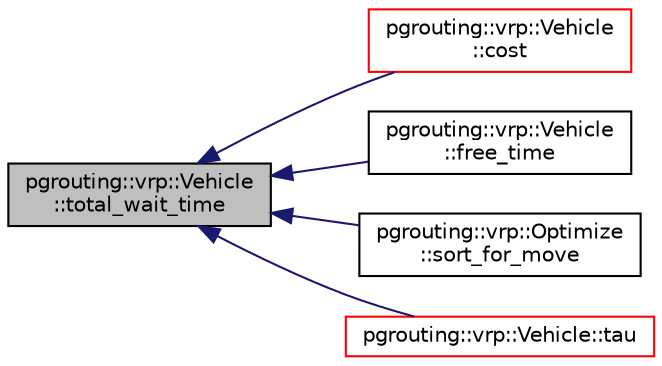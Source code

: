 digraph "pgrouting::vrp::Vehicle::total_wait_time"
{
  edge [fontname="Helvetica",fontsize="10",labelfontname="Helvetica",labelfontsize="10"];
  node [fontname="Helvetica",fontsize="10",shape=record];
  rankdir="LR";
  Node700 [label="pgrouting::vrp::Vehicle\l::total_wait_time",height=0.2,width=0.4,color="black", fillcolor="grey75", style="filled", fontcolor="black"];
  Node700 -> Node701 [dir="back",color="midnightblue",fontsize="10",style="solid",fontname="Helvetica"];
  Node701 [label="pgrouting::vrp::Vehicle\l::cost",height=0.2,width=0.4,color="red", fillcolor="white", style="filled",URL="$classpgrouting_1_1vrp_1_1Vehicle.html#a446393c0863473ebf3f6db060ddae597"];
  Node700 -> Node703 [dir="back",color="midnightblue",fontsize="10",style="solid",fontname="Helvetica"];
  Node703 [label="pgrouting::vrp::Vehicle\l::free_time",height=0.2,width=0.4,color="black", fillcolor="white", style="filled",URL="$classpgrouting_1_1vrp_1_1Vehicle.html#ad31399fe507a2e19da0e1357b94bffc7"];
  Node700 -> Node704 [dir="back",color="midnightblue",fontsize="10",style="solid",fontname="Helvetica"];
  Node704 [label="pgrouting::vrp::Optimize\l::sort_for_move",height=0.2,width=0.4,color="black", fillcolor="white", style="filled",URL="$classpgrouting_1_1vrp_1_1Optimize.html#aec63939cbbeee8ec5c055a8a97ec52ba"];
  Node700 -> Node705 [dir="back",color="midnightblue",fontsize="10",style="solid",fontname="Helvetica"];
  Node705 [label="pgrouting::vrp::Vehicle::tau",height=0.2,width=0.4,color="red", fillcolor="white", style="filled",URL="$classpgrouting_1_1vrp_1_1Vehicle.html#a8c24ca81fed1ec1d0e2a9e9a327cd91b"];
}

